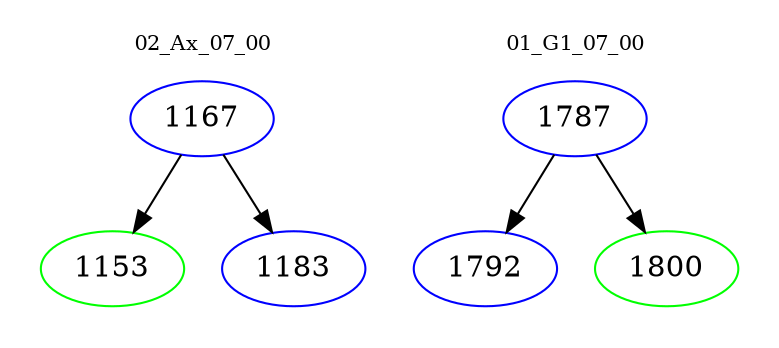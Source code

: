 digraph{
subgraph cluster_0 {
color = white
label = "02_Ax_07_00";
fontsize=10;
T0_1167 [label="1167", color="blue"]
T0_1167 -> T0_1153 [color="black"]
T0_1153 [label="1153", color="green"]
T0_1167 -> T0_1183 [color="black"]
T0_1183 [label="1183", color="blue"]
}
subgraph cluster_1 {
color = white
label = "01_G1_07_00";
fontsize=10;
T1_1787 [label="1787", color="blue"]
T1_1787 -> T1_1792 [color="black"]
T1_1792 [label="1792", color="blue"]
T1_1787 -> T1_1800 [color="black"]
T1_1800 [label="1800", color="green"]
}
}
